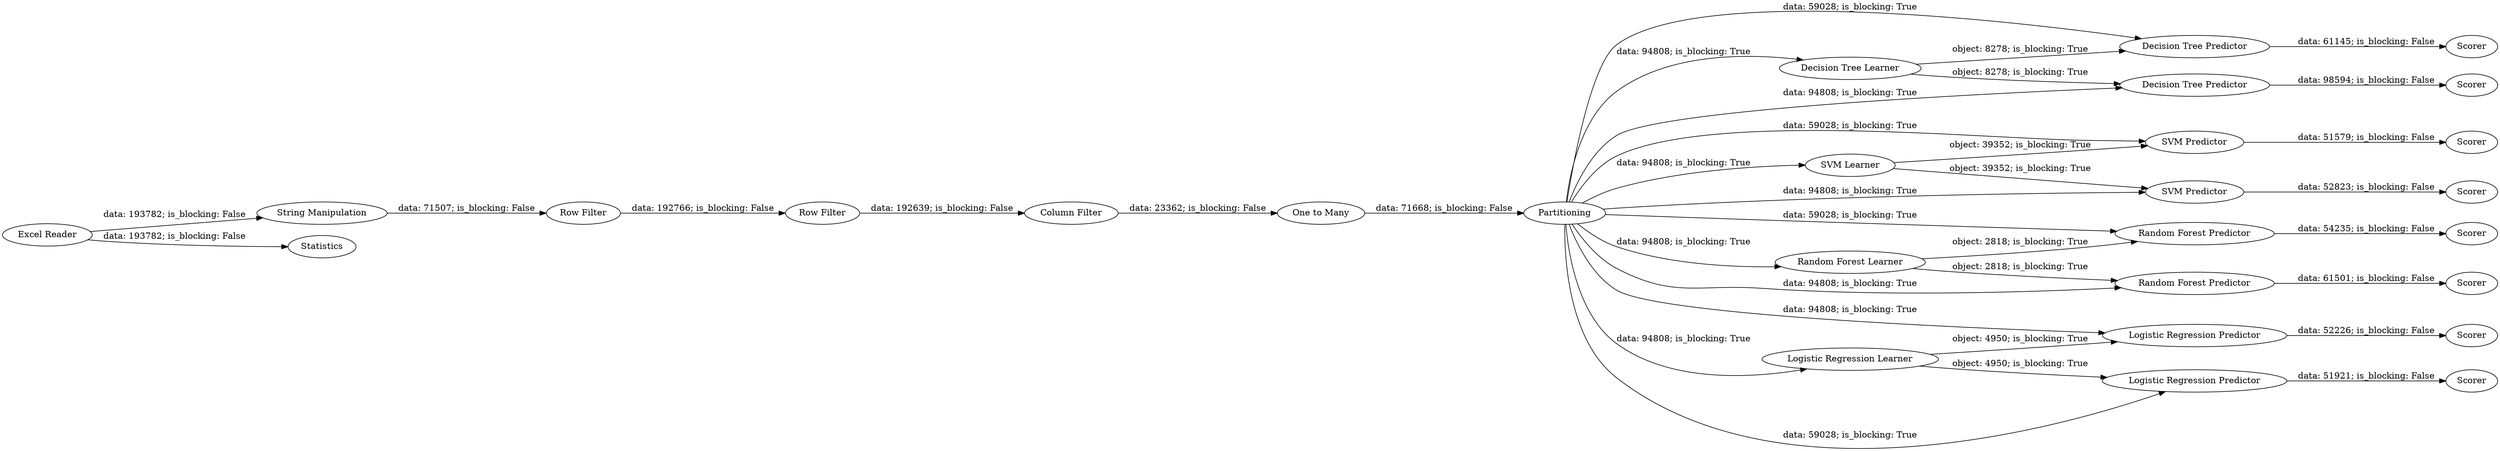 digraph {
	"3571791930365195205_28" [label=Scorer]
	"3571791930365195205_8" [label=Partitioning]
	"3571791930365195205_2" [label="String Manipulation"]
	"3571791930365195205_3" [label=Statistics]
	"3571791930365195205_6" [label="Row Filter"]
	"3571791930365195205_1" [label="Excel Reader"]
	"3571791930365195205_26" [label="Decision Tree Predictor"]
	"3571791930365195205_27" [label="Decision Tree Predictor"]
	"3571791930365195205_21" [label="SVM Predictor"]
	"3571791930365195205_22" [label=Scorer]
	"3571791930365195205_14" [label=Scorer]
	"3571791930365195205_11" [label="Random Forest Predictor"]
	"3571791930365195205_18" [label=Scorer]
	"3571791930365195205_13" [label=Scorer]
	"3571791930365195205_10" [label="Logistic Regression Learner"]
	"3571791930365195205_20" [label="SVM Predictor"]
	"3571791930365195205_19" [label="SVM Learner"]
	"3571791930365195205_4" [label="Column Filter"]
	"3571791930365195205_25" [label="Decision Tree Learner"]
	"3571791930365195205_9" [label="Random Forest Learner"]
	"3571791930365195205_7" [label="Random Forest Predictor"]
	"3571791930365195205_24" [label="One to Many"]
	"3571791930365195205_23" [label=Scorer]
	"3571791930365195205_15" [label="Logistic Regression Predictor"]
	"3571791930365195205_17" [label=Scorer]
	"3571791930365195205_5" [label="Row Filter"]
	"3571791930365195205_29" [label=Scorer]
	"3571791930365195205_16" [label="Logistic Regression Predictor"]
	"3571791930365195205_24" -> "3571791930365195205_8" [label="data: 71668; is_blocking: False"]
	"3571791930365195205_5" -> "3571791930365195205_6" [label="data: 192766; is_blocking: False"]
	"3571791930365195205_25" -> "3571791930365195205_27" [label="object: 8278; is_blocking: True"]
	"3571791930365195205_9" -> "3571791930365195205_11" [label="object: 2818; is_blocking: True"]
	"3571791930365195205_1" -> "3571791930365195205_3" [label="data: 193782; is_blocking: False"]
	"3571791930365195205_8" -> "3571791930365195205_21" [label="data: 59028; is_blocking: True"]
	"3571791930365195205_8" -> "3571791930365195205_25" [label="data: 94808; is_blocking: True"]
	"3571791930365195205_16" -> "3571791930365195205_17" [label="data: 51921; is_blocking: False"]
	"3571791930365195205_8" -> "3571791930365195205_11" [label="data: 59028; is_blocking: True"]
	"3571791930365195205_8" -> "3571791930365195205_9" [label="data: 94808; is_blocking: True"]
	"3571791930365195205_6" -> "3571791930365195205_4" [label="data: 192639; is_blocking: False"]
	"3571791930365195205_21" -> "3571791930365195205_22" [label="data: 51579; is_blocking: False"]
	"3571791930365195205_20" -> "3571791930365195205_23" [label="data: 52823; is_blocking: False"]
	"3571791930365195205_8" -> "3571791930365195205_27" [label="data: 59028; is_blocking: True"]
	"3571791930365195205_8" -> "3571791930365195205_15" [label="data: 94808; is_blocking: True"]
	"3571791930365195205_8" -> "3571791930365195205_7" [label="data: 94808; is_blocking: True"]
	"3571791930365195205_8" -> "3571791930365195205_10" [label="data: 94808; is_blocking: True"]
	"3571791930365195205_8" -> "3571791930365195205_16" [label="data: 59028; is_blocking: True"]
	"3571791930365195205_8" -> "3571791930365195205_20" [label="data: 94808; is_blocking: True"]
	"3571791930365195205_10" -> "3571791930365195205_15" [label="object: 4950; is_blocking: True"]
	"3571791930365195205_1" -> "3571791930365195205_2" [label="data: 193782; is_blocking: False"]
	"3571791930365195205_25" -> "3571791930365195205_26" [label="object: 8278; is_blocking: True"]
	"3571791930365195205_27" -> "3571791930365195205_28" [label="data: 61145; is_blocking: False"]
	"3571791930365195205_15" -> "3571791930365195205_18" [label="data: 52226; is_blocking: False"]
	"3571791930365195205_19" -> "3571791930365195205_20" [label="object: 39352; is_blocking: True"]
	"3571791930365195205_26" -> "3571791930365195205_29" [label="data: 98594; is_blocking: False"]
	"3571791930365195205_11" -> "3571791930365195205_13" [label="data: 54235; is_blocking: False"]
	"3571791930365195205_4" -> "3571791930365195205_24" [label="data: 23362; is_blocking: False"]
	"3571791930365195205_2" -> "3571791930365195205_5" [label="data: 71507; is_blocking: False"]
	"3571791930365195205_19" -> "3571791930365195205_21" [label="object: 39352; is_blocking: True"]
	"3571791930365195205_8" -> "3571791930365195205_26" [label="data: 94808; is_blocking: True"]
	"3571791930365195205_8" -> "3571791930365195205_19" [label="data: 94808; is_blocking: True"]
	"3571791930365195205_7" -> "3571791930365195205_14" [label="data: 61501; is_blocking: False"]
	"3571791930365195205_10" -> "3571791930365195205_16" [label="object: 4950; is_blocking: True"]
	"3571791930365195205_9" -> "3571791930365195205_7" [label="object: 2818; is_blocking: True"]
	rankdir=LR
}
